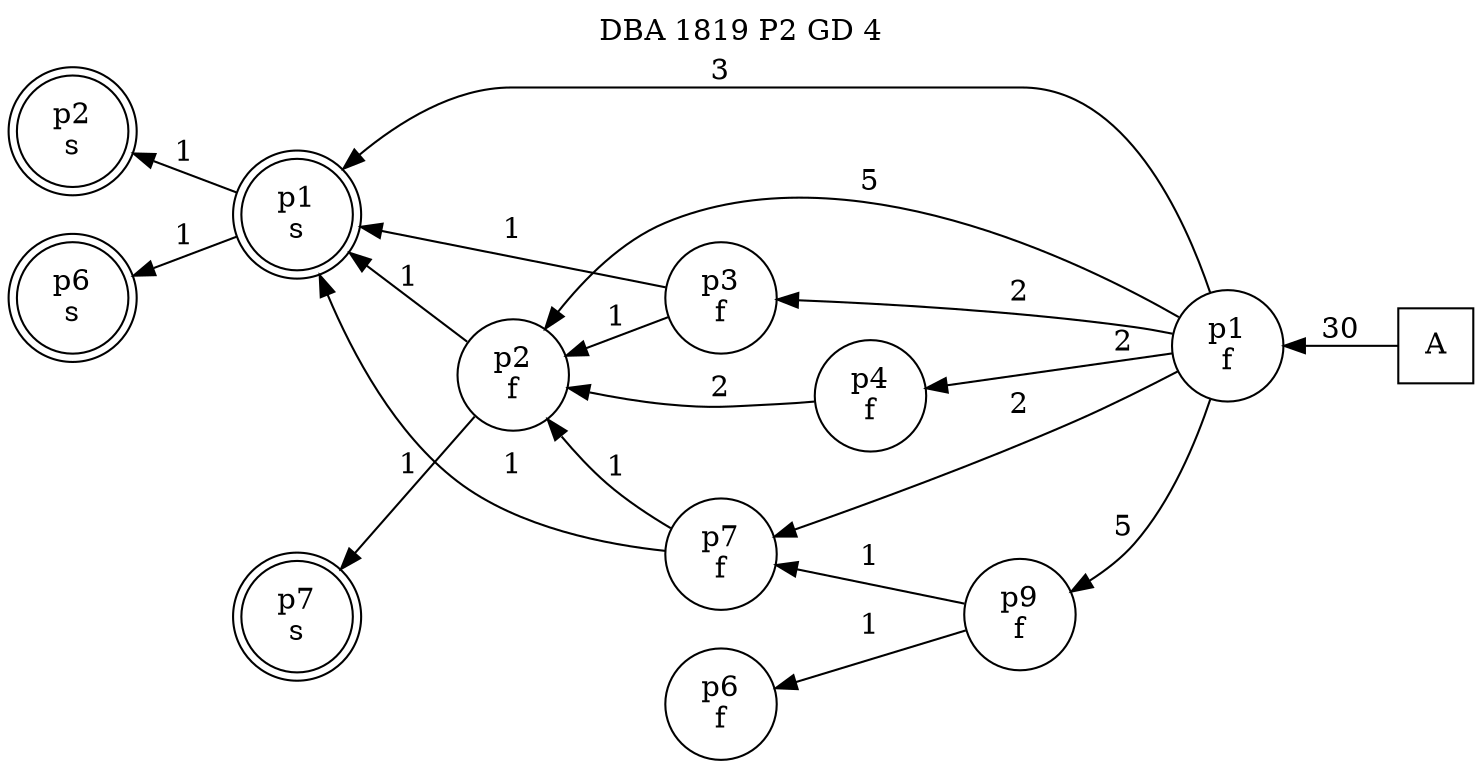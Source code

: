 digraph DBA_1819_P2_GD_4_GOOD {
labelloc="tl"
label= " DBA 1819 P2 GD 4 "
rankdir="RL";
graph [ size=" 10 , 10 !"]

"A" [shape="square" label="A"]
"p1_f" [shape="circle" label="p1
f"]
"p4_f" [shape="circle" label="p4
f"]
"p2_f" [shape="circle" label="p2
f"]
"p9_f" [shape="circle" label="p9
f"]
"p7_f" [shape="circle" label="p7
f"]
"p1_s" [shape="doublecircle" label="p1
s"]
"p2_s" [shape="doublecircle" label="p2
s"]
"p7_s" [shape="doublecircle" label="p7
s"]
"p6_f" [shape="circle" label="p6
f"]
"p3_f" [shape="circle" label="p3
f"]
"p6_s" [shape="doublecircle" label="p6
s"]
"A" -> "p1_f" [ label=30]
"p1_f" -> "p4_f" [ label=2]
"p1_f" -> "p2_f" [ label=5]
"p1_f" -> "p9_f" [ label=5]
"p1_f" -> "p7_f" [ label=2]
"p1_f" -> "p1_s" [ label=3]
"p1_f" -> "p3_f" [ label=2]
"p4_f" -> "p2_f" [ label=2]
"p2_f" -> "p1_s" [ label=1]
"p2_f" -> "p7_s" [ label=1]
"p9_f" -> "p7_f" [ label=1]
"p9_f" -> "p6_f" [ label=1]
"p7_f" -> "p2_f" [ label=1]
"p7_f" -> "p1_s" [ label=1]
"p1_s" -> "p2_s" [ label=1]
"p1_s" -> "p6_s" [ label=1]
"p3_f" -> "p2_f" [ label=1]
"p3_f" -> "p1_s" [ label=1]
}
